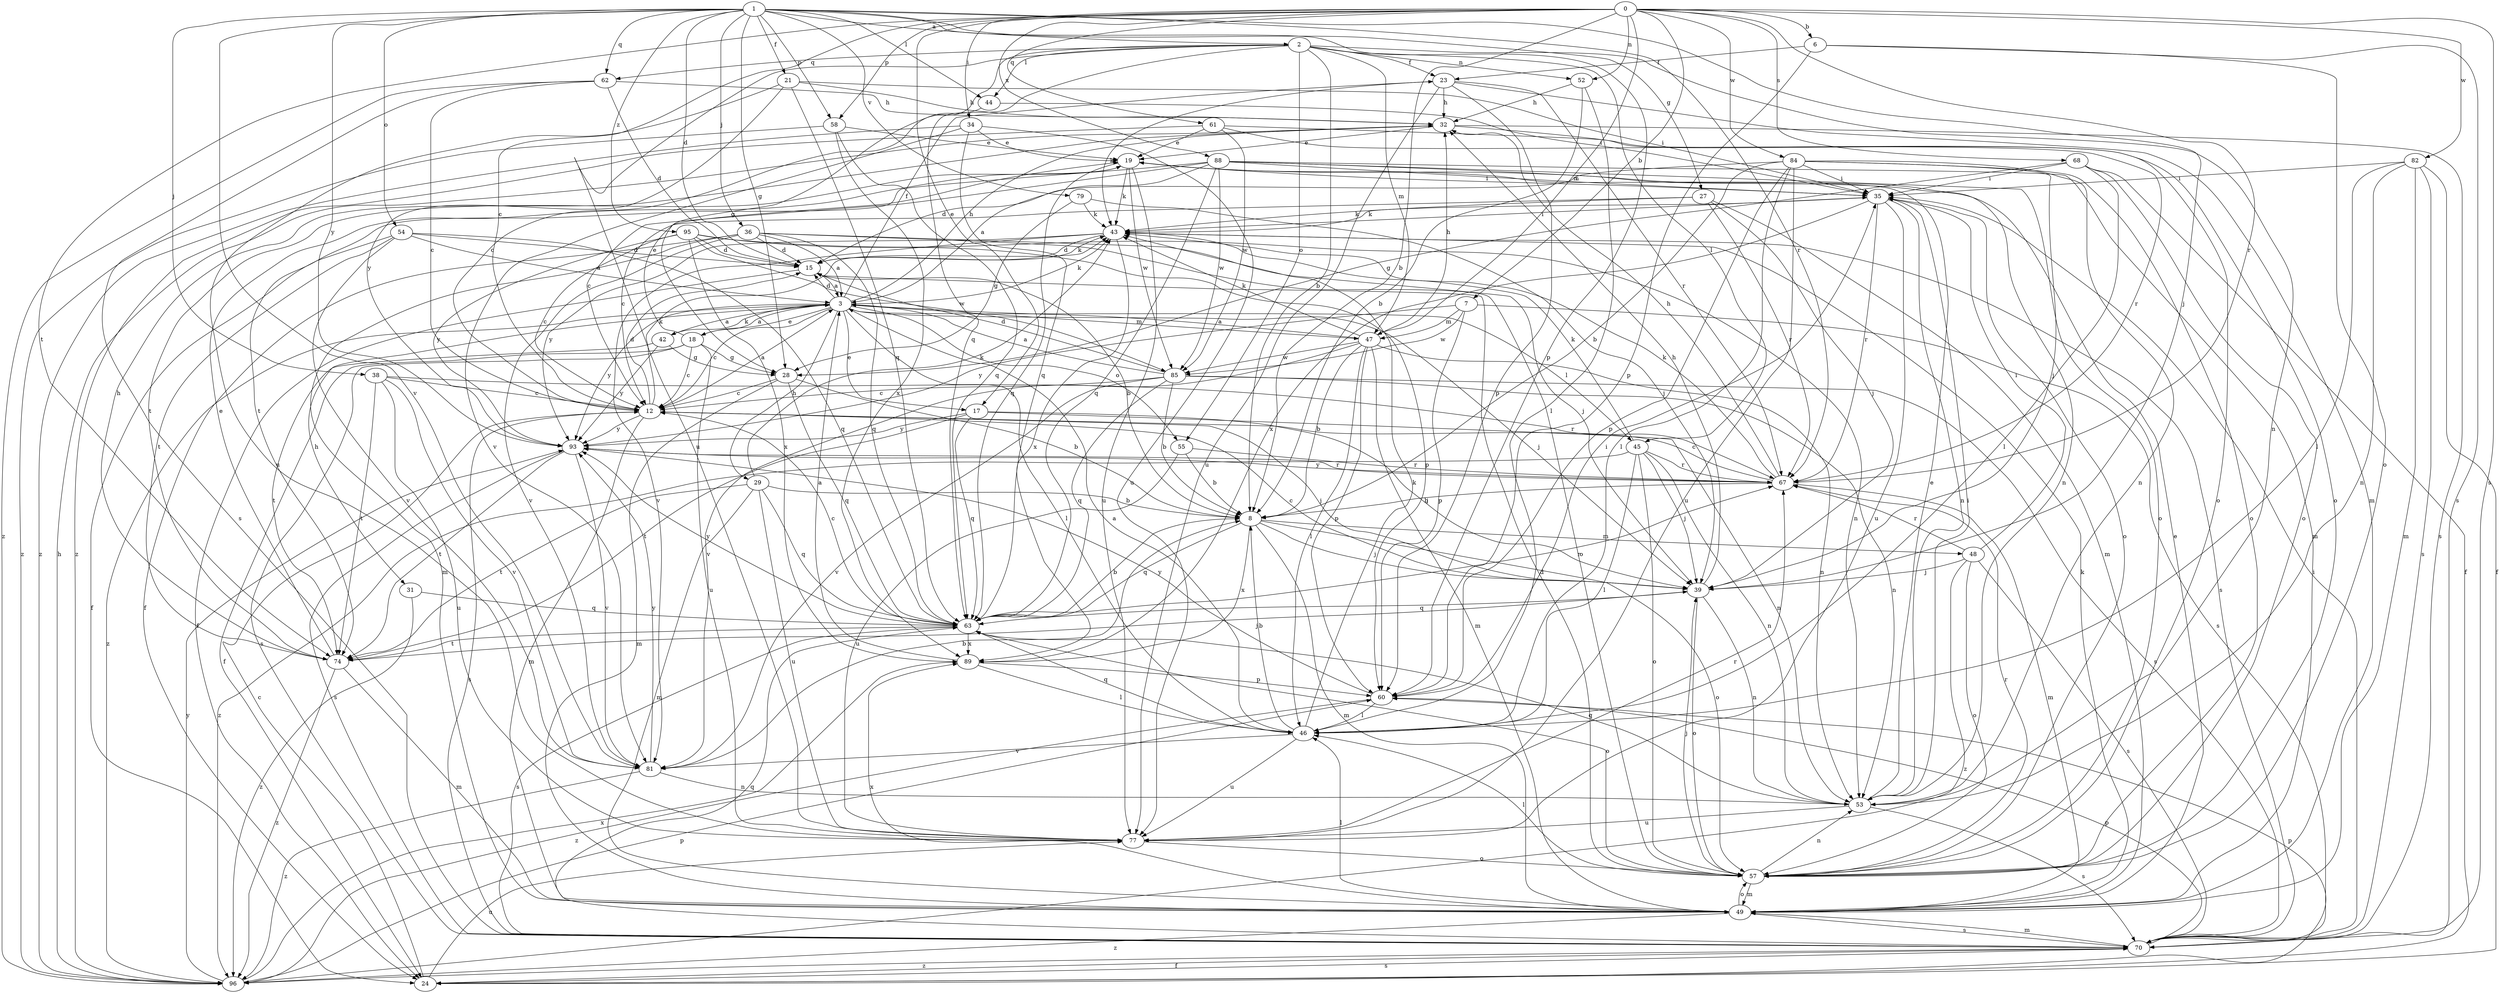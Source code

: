 strict digraph  {
0;
1;
2;
3;
6;
7;
8;
12;
15;
17;
18;
19;
21;
23;
24;
27;
28;
29;
31;
32;
34;
35;
36;
38;
39;
42;
43;
44;
45;
46;
47;
48;
49;
52;
53;
54;
55;
57;
58;
60;
61;
62;
63;
67;
68;
70;
74;
77;
79;
81;
82;
84;
85;
88;
89;
93;
95;
96;
0 -> 6  [label=b];
0 -> 7  [label=b];
0 -> 8  [label=b];
0 -> 12  [label=c];
0 -> 17  [label=e];
0 -> 34  [label=i];
0 -> 47  [label=m];
0 -> 52  [label=n];
0 -> 58  [label=p];
0 -> 61  [label=q];
0 -> 67  [label=r];
0 -> 68  [label=s];
0 -> 70  [label=s];
0 -> 74  [label=t];
0 -> 82  [label=w];
0 -> 84  [label=w];
0 -> 88  [label=x];
1 -> 2  [label=a];
1 -> 15  [label=d];
1 -> 21  [label=f];
1 -> 27  [label=g];
1 -> 28  [label=g];
1 -> 36  [label=j];
1 -> 38  [label=j];
1 -> 39  [label=j];
1 -> 44  [label=l];
1 -> 54  [label=o];
1 -> 58  [label=p];
1 -> 60  [label=p];
1 -> 62  [label=q];
1 -> 67  [label=r];
1 -> 79  [label=v];
1 -> 81  [label=v];
1 -> 93  [label=y];
1 -> 95  [label=z];
2 -> 8  [label=b];
2 -> 23  [label=f];
2 -> 28  [label=g];
2 -> 44  [label=l];
2 -> 45  [label=l];
2 -> 47  [label=m];
2 -> 52  [label=n];
2 -> 53  [label=n];
2 -> 55  [label=o];
2 -> 62  [label=q];
2 -> 63  [label=q];
2 -> 77  [label=u];
3 -> 12  [label=c];
3 -> 15  [label=d];
3 -> 17  [label=e];
3 -> 18  [label=e];
3 -> 23  [label=f];
3 -> 29  [label=h];
3 -> 31  [label=h];
3 -> 32  [label=h];
3 -> 39  [label=j];
3 -> 42  [label=k];
3 -> 43  [label=k];
3 -> 45  [label=l];
3 -> 46  [label=l];
3 -> 47  [label=m];
3 -> 55  [label=o];
3 -> 93  [label=y];
3 -> 96  [label=z];
6 -> 23  [label=f];
6 -> 57  [label=o];
6 -> 60  [label=p];
6 -> 70  [label=s];
7 -> 47  [label=m];
7 -> 60  [label=p];
7 -> 70  [label=s];
7 -> 85  [label=w];
7 -> 93  [label=y];
8 -> 39  [label=j];
8 -> 48  [label=m];
8 -> 49  [label=m];
8 -> 57  [label=o];
8 -> 63  [label=q];
8 -> 89  [label=x];
12 -> 3  [label=a];
12 -> 15  [label=d];
12 -> 39  [label=j];
12 -> 43  [label=k];
12 -> 49  [label=m];
12 -> 70  [label=s];
12 -> 93  [label=y];
15 -> 3  [label=a];
15 -> 8  [label=b];
15 -> 24  [label=f];
15 -> 43  [label=k];
17 -> 39  [label=j];
17 -> 53  [label=n];
17 -> 63  [label=q];
17 -> 74  [label=t];
17 -> 93  [label=y];
18 -> 3  [label=a];
18 -> 12  [label=c];
18 -> 19  [label=e];
18 -> 24  [label=f];
18 -> 28  [label=g];
18 -> 70  [label=s];
18 -> 77  [label=u];
19 -> 35  [label=i];
19 -> 43  [label=k];
19 -> 63  [label=q];
19 -> 74  [label=t];
19 -> 77  [label=u];
19 -> 85  [label=w];
21 -> 32  [label=h];
21 -> 35  [label=i];
21 -> 63  [label=q];
21 -> 77  [label=u];
21 -> 93  [label=y];
23 -> 32  [label=h];
23 -> 43  [label=k];
23 -> 49  [label=m];
23 -> 60  [label=p];
23 -> 67  [label=r];
23 -> 77  [label=u];
24 -> 12  [label=c];
24 -> 60  [label=p];
24 -> 70  [label=s];
24 -> 77  [label=u];
27 -> 12  [label=c];
27 -> 39  [label=j];
27 -> 43  [label=k];
27 -> 49  [label=m];
27 -> 67  [label=r];
28 -> 8  [label=b];
28 -> 12  [label=c];
28 -> 49  [label=m];
28 -> 63  [label=q];
29 -> 8  [label=b];
29 -> 43  [label=k];
29 -> 49  [label=m];
29 -> 63  [label=q];
29 -> 74  [label=t];
29 -> 77  [label=u];
31 -> 63  [label=q];
31 -> 96  [label=z];
32 -> 19  [label=e];
32 -> 57  [label=o];
32 -> 70  [label=s];
34 -> 19  [label=e];
34 -> 63  [label=q];
34 -> 77  [label=u];
34 -> 81  [label=v];
34 -> 96  [label=z];
35 -> 43  [label=k];
35 -> 53  [label=n];
35 -> 57  [label=o];
35 -> 67  [label=r];
35 -> 77  [label=u];
35 -> 89  [label=x];
36 -> 3  [label=a];
36 -> 15  [label=d];
36 -> 24  [label=f];
36 -> 39  [label=j];
36 -> 49  [label=m];
36 -> 57  [label=o];
36 -> 63  [label=q];
36 -> 81  [label=v];
38 -> 12  [label=c];
38 -> 67  [label=r];
38 -> 74  [label=t];
38 -> 77  [label=u];
38 -> 81  [label=v];
39 -> 12  [label=c];
39 -> 32  [label=h];
39 -> 53  [label=n];
39 -> 57  [label=o];
39 -> 63  [label=q];
42 -> 3  [label=a];
42 -> 28  [label=g];
42 -> 74  [label=t];
42 -> 93  [label=y];
43 -> 15  [label=d];
43 -> 35  [label=i];
43 -> 70  [label=s];
43 -> 81  [label=v];
43 -> 89  [label=x];
43 -> 93  [label=y];
44 -> 12  [label=c];
44 -> 35  [label=i];
45 -> 39  [label=j];
45 -> 43  [label=k];
45 -> 46  [label=l];
45 -> 53  [label=n];
45 -> 57  [label=o];
45 -> 67  [label=r];
45 -> 96  [label=z];
46 -> 3  [label=a];
46 -> 8  [label=b];
46 -> 43  [label=k];
46 -> 63  [label=q];
46 -> 77  [label=u];
46 -> 81  [label=v];
47 -> 3  [label=a];
47 -> 8  [label=b];
47 -> 32  [label=h];
47 -> 43  [label=k];
47 -> 46  [label=l];
47 -> 49  [label=m];
47 -> 53  [label=n];
47 -> 60  [label=p];
47 -> 81  [label=v];
47 -> 85  [label=w];
48 -> 35  [label=i];
48 -> 39  [label=j];
48 -> 57  [label=o];
48 -> 67  [label=r];
48 -> 70  [label=s];
48 -> 96  [label=z];
49 -> 19  [label=e];
49 -> 43  [label=k];
49 -> 46  [label=l];
49 -> 57  [label=o];
49 -> 70  [label=s];
49 -> 89  [label=x];
49 -> 96  [label=z];
52 -> 8  [label=b];
52 -> 32  [label=h];
52 -> 46  [label=l];
53 -> 19  [label=e];
53 -> 35  [label=i];
53 -> 63  [label=q];
53 -> 70  [label=s];
53 -> 77  [label=u];
54 -> 3  [label=a];
54 -> 15  [label=d];
54 -> 24  [label=f];
54 -> 63  [label=q];
54 -> 74  [label=t];
54 -> 81  [label=v];
55 -> 8  [label=b];
55 -> 67  [label=r];
55 -> 77  [label=u];
57 -> 15  [label=d];
57 -> 39  [label=j];
57 -> 46  [label=l];
57 -> 49  [label=m];
57 -> 53  [label=n];
57 -> 67  [label=r];
58 -> 19  [label=e];
58 -> 63  [label=q];
58 -> 89  [label=x];
58 -> 96  [label=z];
60 -> 35  [label=i];
60 -> 46  [label=l];
60 -> 93  [label=y];
60 -> 96  [label=z];
61 -> 19  [label=e];
61 -> 57  [label=o];
61 -> 67  [label=r];
61 -> 85  [label=w];
61 -> 96  [label=z];
62 -> 12  [label=c];
62 -> 15  [label=d];
62 -> 32  [label=h];
62 -> 70  [label=s];
62 -> 96  [label=z];
63 -> 8  [label=b];
63 -> 12  [label=c];
63 -> 57  [label=o];
63 -> 67  [label=r];
63 -> 70  [label=s];
63 -> 74  [label=t];
63 -> 89  [label=x];
63 -> 93  [label=y];
67 -> 8  [label=b];
67 -> 12  [label=c];
67 -> 32  [label=h];
67 -> 43  [label=k];
67 -> 49  [label=m];
67 -> 93  [label=y];
68 -> 24  [label=f];
68 -> 28  [label=g];
68 -> 35  [label=i];
68 -> 46  [label=l];
68 -> 57  [label=o];
70 -> 24  [label=f];
70 -> 35  [label=i];
70 -> 49  [label=m];
70 -> 60  [label=p];
70 -> 63  [label=q];
70 -> 96  [label=z];
74 -> 19  [label=e];
74 -> 32  [label=h];
74 -> 39  [label=j];
74 -> 49  [label=m];
74 -> 96  [label=z];
77 -> 57  [label=o];
77 -> 67  [label=r];
79 -> 28  [label=g];
79 -> 39  [label=j];
79 -> 43  [label=k];
81 -> 8  [label=b];
81 -> 53  [label=n];
81 -> 93  [label=y];
81 -> 96  [label=z];
82 -> 24  [label=f];
82 -> 35  [label=i];
82 -> 46  [label=l];
82 -> 49  [label=m];
82 -> 53  [label=n];
82 -> 70  [label=s];
84 -> 8  [label=b];
84 -> 15  [label=d];
84 -> 35  [label=i];
84 -> 39  [label=j];
84 -> 46  [label=l];
84 -> 53  [label=n];
84 -> 57  [label=o];
84 -> 60  [label=p];
84 -> 77  [label=u];
85 -> 3  [label=a];
85 -> 8  [label=b];
85 -> 12  [label=c];
85 -> 15  [label=d];
85 -> 53  [label=n];
85 -> 63  [label=q];
85 -> 70  [label=s];
85 -> 81  [label=v];
88 -> 3  [label=a];
88 -> 12  [label=c];
88 -> 35  [label=i];
88 -> 49  [label=m];
88 -> 53  [label=n];
88 -> 57  [label=o];
88 -> 63  [label=q];
88 -> 74  [label=t];
88 -> 85  [label=w];
89 -> 3  [label=a];
89 -> 46  [label=l];
89 -> 60  [label=p];
93 -> 67  [label=r];
93 -> 70  [label=s];
93 -> 74  [label=t];
93 -> 81  [label=v];
95 -> 12  [label=c];
95 -> 15  [label=d];
95 -> 53  [label=n];
95 -> 60  [label=p];
95 -> 85  [label=w];
95 -> 89  [label=x];
95 -> 93  [label=y];
96 -> 32  [label=h];
96 -> 60  [label=p];
96 -> 89  [label=x];
96 -> 93  [label=y];
}
